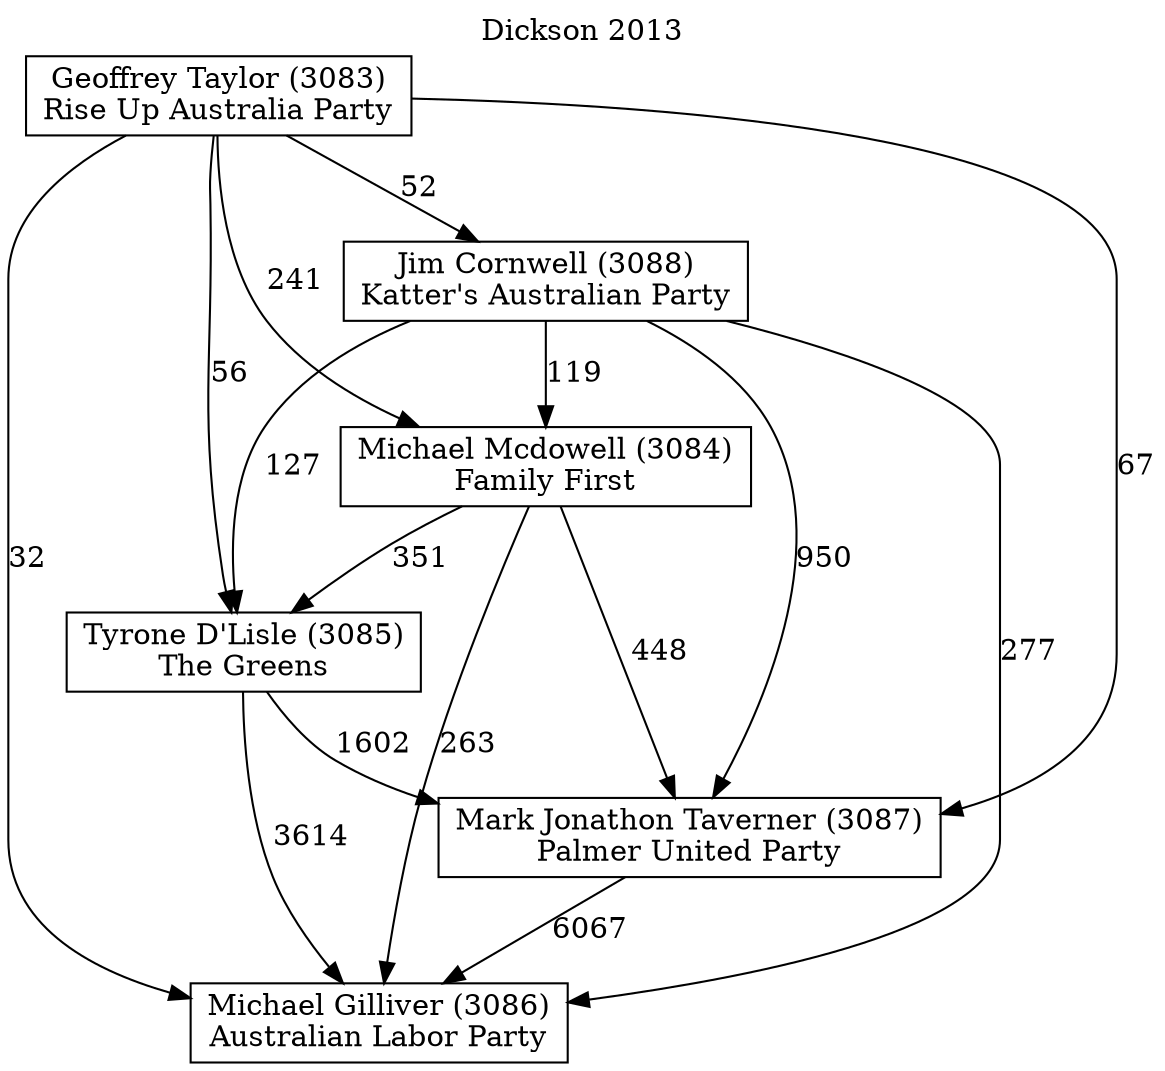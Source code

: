 // House preference flow
digraph "Michael Gilliver (3086)_Dickson_2013" {
	graph [label="Dickson 2013" labelloc=t mclimit=10]
	node [shape=box]
	"Michael Gilliver (3086)" [label="Michael Gilliver (3086)
Australian Labor Party"]
	"Mark Jonathon Taverner (3087)" [label="Mark Jonathon Taverner (3087)
Palmer United Party"]
	"Tyrone D'Lisle (3085)" [label="Tyrone D'Lisle (3085)
The Greens"]
	"Michael Mcdowell (3084)" [label="Michael Mcdowell (3084)
Family First"]
	"Jim Cornwell (3088)" [label="Jim Cornwell (3088)
Katter's Australian Party"]
	"Geoffrey Taylor (3083)" [label="Geoffrey Taylor (3083)
Rise Up Australia Party"]
	"Mark Jonathon Taverner (3087)" -> "Michael Gilliver (3086)" [label=6067]
	"Tyrone D'Lisle (3085)" -> "Mark Jonathon Taverner (3087)" [label=1602]
	"Michael Mcdowell (3084)" -> "Tyrone D'Lisle (3085)" [label=351]
	"Jim Cornwell (3088)" -> "Michael Mcdowell (3084)" [label=119]
	"Geoffrey Taylor (3083)" -> "Jim Cornwell (3088)" [label=52]
	"Tyrone D'Lisle (3085)" -> "Michael Gilliver (3086)" [label=3614]
	"Michael Mcdowell (3084)" -> "Michael Gilliver (3086)" [label=263]
	"Jim Cornwell (3088)" -> "Michael Gilliver (3086)" [label=277]
	"Geoffrey Taylor (3083)" -> "Michael Gilliver (3086)" [label=32]
	"Geoffrey Taylor (3083)" -> "Michael Mcdowell (3084)" [label=241]
	"Jim Cornwell (3088)" -> "Tyrone D'Lisle (3085)" [label=127]
	"Geoffrey Taylor (3083)" -> "Tyrone D'Lisle (3085)" [label=56]
	"Michael Mcdowell (3084)" -> "Mark Jonathon Taverner (3087)" [label=448]
	"Jim Cornwell (3088)" -> "Mark Jonathon Taverner (3087)" [label=950]
	"Geoffrey Taylor (3083)" -> "Mark Jonathon Taverner (3087)" [label=67]
}
